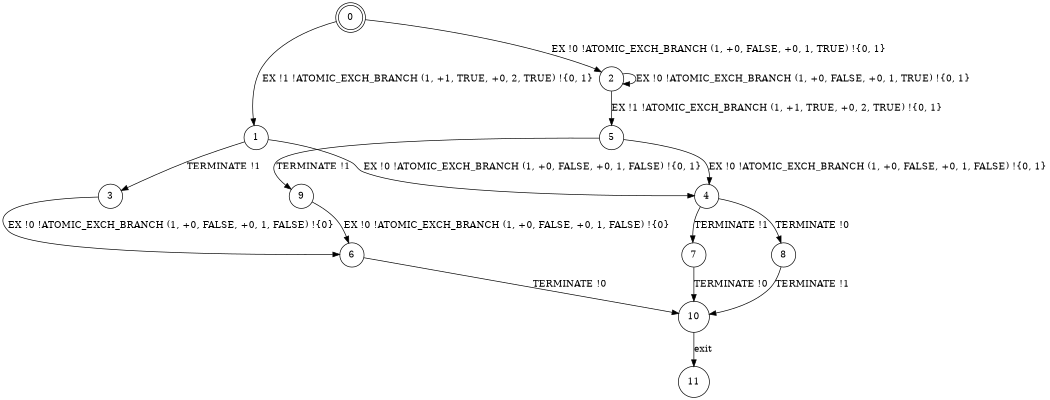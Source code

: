 digraph BCG {
size = "7, 10.5";
center = TRUE;
node [shape = circle];
0 [peripheries = 2];
0 -> 1 [label = "EX !1 !ATOMIC_EXCH_BRANCH (1, +1, TRUE, +0, 2, TRUE) !{0, 1}"];
0 -> 2 [label = "EX !0 !ATOMIC_EXCH_BRANCH (1, +0, FALSE, +0, 1, TRUE) !{0, 1}"];
1 -> 3 [label = "TERMINATE !1"];
1 -> 4 [label = "EX !0 !ATOMIC_EXCH_BRANCH (1, +0, FALSE, +0, 1, FALSE) !{0, 1}"];
2 -> 5 [label = "EX !1 !ATOMIC_EXCH_BRANCH (1, +1, TRUE, +0, 2, TRUE) !{0, 1}"];
2 -> 2 [label = "EX !0 !ATOMIC_EXCH_BRANCH (1, +0, FALSE, +0, 1, TRUE) !{0, 1}"];
3 -> 6 [label = "EX !0 !ATOMIC_EXCH_BRANCH (1, +0, FALSE, +0, 1, FALSE) !{0}"];
4 -> 7 [label = "TERMINATE !1"];
4 -> 8 [label = "TERMINATE !0"];
5 -> 9 [label = "TERMINATE !1"];
5 -> 4 [label = "EX !0 !ATOMIC_EXCH_BRANCH (1, +0, FALSE, +0, 1, FALSE) !{0, 1}"];
6 -> 10 [label = "TERMINATE !0"];
7 -> 10 [label = "TERMINATE !0"];
8 -> 10 [label = "TERMINATE !1"];
9 -> 6 [label = "EX !0 !ATOMIC_EXCH_BRANCH (1, +0, FALSE, +0, 1, FALSE) !{0}"];
10 -> 11 [label = "exit"];
}
